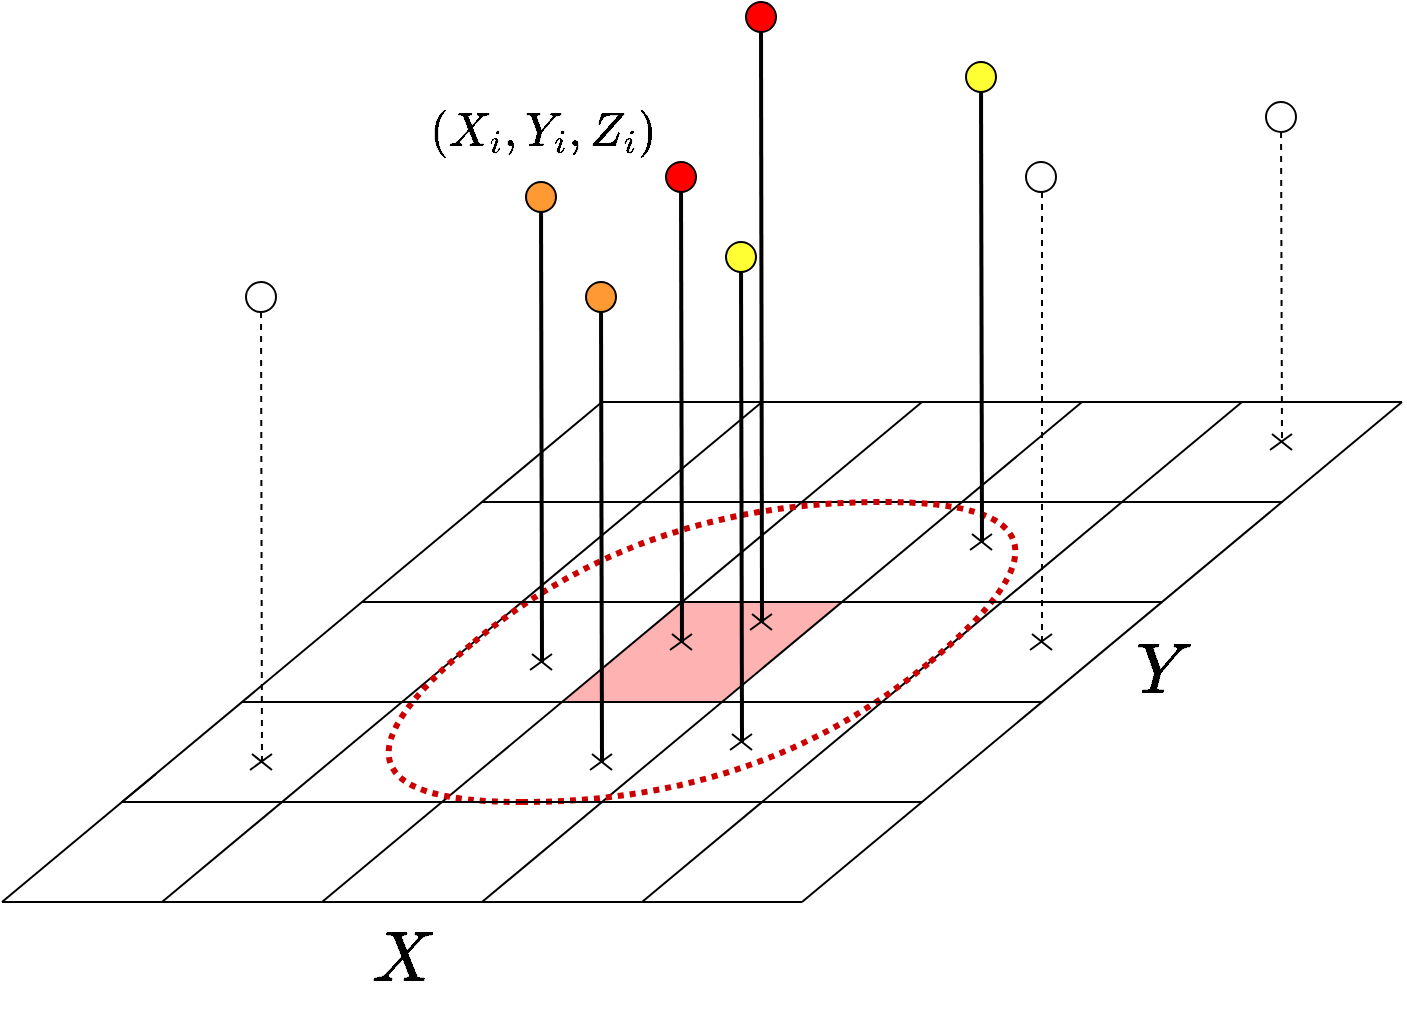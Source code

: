 <mxfile version="24.7.8">
  <diagram name="Page-1" id="sEtmTvHNIr7mzB_GdHuX">
    <mxGraphModel dx="1257" dy="805" grid="1" gridSize="10" guides="1" tooltips="1" connect="1" arrows="1" fold="1" page="1" pageScale="1" pageWidth="850" pageHeight="1100" math="1" shadow="0">
      <root>
        <mxCell id="0" />
        <mxCell id="1" parent="0" />
        <mxCell id="xdnr9z3-dwy1BLktOAw8-111" value="" style="shape=parallelogram;perimeter=parallelogramPerimeter;whiteSpace=wrap;html=1;fixedSize=1;size=59.5;fillColor=#FF0000;strokeColor=none;fillOpacity=30;" vertex="1" parent="1">
          <mxGeometry x="520" y="330" width="140" height="50" as="geometry" />
        </mxCell>
        <mxCell id="xdnr9z3-dwy1BLktOAw8-13" value="" style="endArrow=none;html=1;rounded=0;" edge="1" parent="1">
          <mxGeometry width="50" height="50" relative="1" as="geometry">
            <mxPoint x="480" y="280" as="sourcePoint" />
            <mxPoint x="880" y="280" as="targetPoint" />
          </mxGeometry>
        </mxCell>
        <mxCell id="xdnr9z3-dwy1BLktOAw8-19" value="" style="endArrow=none;html=1;rounded=0;" edge="1" parent="1">
          <mxGeometry width="50" height="50" relative="1" as="geometry">
            <mxPoint x="240" y="480" as="sourcePoint" />
            <mxPoint x="540" y="230" as="targetPoint" />
          </mxGeometry>
        </mxCell>
        <mxCell id="xdnr9z3-dwy1BLktOAw8-22" value="" style="endArrow=none;html=1;rounded=0;" edge="1" parent="1">
          <mxGeometry width="50" height="50" relative="1" as="geometry">
            <mxPoint x="320" y="480" as="sourcePoint" />
            <mxPoint x="620" y="230" as="targetPoint" />
          </mxGeometry>
        </mxCell>
        <mxCell id="xdnr9z3-dwy1BLktOAw8-23" value="" style="endArrow=none;html=1;rounded=0;" edge="1" parent="1">
          <mxGeometry width="50" height="50" relative="1" as="geometry">
            <mxPoint x="400" y="480" as="sourcePoint" />
            <mxPoint x="700" y="230" as="targetPoint" />
          </mxGeometry>
        </mxCell>
        <mxCell id="xdnr9z3-dwy1BLktOAw8-24" value="" style="endArrow=none;html=1;rounded=0;" edge="1" parent="1">
          <mxGeometry width="50" height="50" relative="1" as="geometry">
            <mxPoint x="480" y="480" as="sourcePoint" />
            <mxPoint x="780" y="230" as="targetPoint" />
          </mxGeometry>
        </mxCell>
        <mxCell id="xdnr9z3-dwy1BLktOAw8-25" value="" style="endArrow=none;html=1;rounded=0;" edge="1" parent="1">
          <mxGeometry width="50" height="50" relative="1" as="geometry">
            <mxPoint x="560" y="480" as="sourcePoint" />
            <mxPoint x="860" y="230" as="targetPoint" />
          </mxGeometry>
        </mxCell>
        <mxCell id="xdnr9z3-dwy1BLktOAw8-26" value="" style="endArrow=none;html=1;rounded=0;" edge="1" parent="1">
          <mxGeometry width="50" height="50" relative="1" as="geometry">
            <mxPoint x="640" y="480" as="sourcePoint" />
            <mxPoint x="940" y="230" as="targetPoint" />
          </mxGeometry>
        </mxCell>
        <mxCell id="xdnr9z3-dwy1BLktOAw8-48" value="" style="endArrow=none;html=1;rounded=0;curved=1;dashed=1;dashPattern=1 1;strokeColor=#CC0000;strokeWidth=3;" edge="1" parent="1">
          <mxGeometry width="50" height="50" relative="1" as="geometry">
            <mxPoint x="500" y="430" as="sourcePoint" />
            <mxPoint x="704" y="360" as="targetPoint" />
            <Array as="points">
              <mxPoint x="620" y="430" />
            </Array>
          </mxGeometry>
        </mxCell>
        <mxCell id="xdnr9z3-dwy1BLktOAw8-52" value="" style="endArrow=none;html=1;rounded=0;curved=1;dashed=1;dashPattern=1 1;strokeColor=#CC0000;strokeWidth=3;" edge="1" parent="1">
          <mxGeometry width="50" height="50" relative="1" as="geometry">
            <mxPoint x="704" y="360" as="sourcePoint" />
            <mxPoint x="680" y="280" as="targetPoint" />
            <Array as="points">
              <mxPoint x="800" y="280" />
            </Array>
          </mxGeometry>
        </mxCell>
        <mxCell id="xdnr9z3-dwy1BLktOAw8-53" value="" style="endArrow=none;html=1;rounded=0;curved=1;dashed=1;dashPattern=1 1;strokeColor=#CC0000;strokeWidth=3;" edge="1" parent="1">
          <mxGeometry width="50" height="50" relative="1" as="geometry">
            <mxPoint x="476" y="350" as="sourcePoint" />
            <mxPoint x="680" y="280" as="targetPoint" />
            <Array as="points">
              <mxPoint x="560" y="280" />
            </Array>
          </mxGeometry>
        </mxCell>
        <mxCell id="xdnr9z3-dwy1BLktOAw8-54" value="" style="endArrow=none;html=1;rounded=0;curved=1;dashed=1;dashPattern=1 1;strokeColor=#CC0000;strokeWidth=3;" edge="1" parent="1">
          <mxGeometry width="50" height="50" relative="1" as="geometry">
            <mxPoint x="500" y="430" as="sourcePoint" />
            <mxPoint x="476" y="350" as="targetPoint" />
            <Array as="points">
              <mxPoint x="380" y="430" />
            </Array>
          </mxGeometry>
        </mxCell>
        <mxCell id="xdnr9z3-dwy1BLktOAw8-55" value="" style="endArrow=none;html=1;rounded=0;" edge="1" parent="1">
          <mxGeometry width="50" height="50" relative="1" as="geometry">
            <mxPoint x="540" y="230" as="sourcePoint" />
            <mxPoint x="940" y="230" as="targetPoint" />
          </mxGeometry>
        </mxCell>
        <mxCell id="xdnr9z3-dwy1BLktOAw8-56" value="" style="endArrow=none;html=1;rounded=0;" edge="1" parent="1">
          <mxGeometry width="50" height="50" relative="1" as="geometry">
            <mxPoint x="420" y="330" as="sourcePoint" />
            <mxPoint x="820" y="330" as="targetPoint" />
          </mxGeometry>
        </mxCell>
        <mxCell id="xdnr9z3-dwy1BLktOAw8-57" value="" style="endArrow=none;html=1;rounded=0;" edge="1" parent="1">
          <mxGeometry width="50" height="50" relative="1" as="geometry">
            <mxPoint x="360" y="380" as="sourcePoint" />
            <mxPoint x="760" y="380" as="targetPoint" />
          </mxGeometry>
        </mxCell>
        <mxCell id="xdnr9z3-dwy1BLktOAw8-58" value="" style="endArrow=none;html=1;rounded=0;" edge="1" parent="1">
          <mxGeometry width="50" height="50" relative="1" as="geometry">
            <mxPoint x="300" y="430" as="sourcePoint" />
            <mxPoint x="700" y="430" as="targetPoint" />
          </mxGeometry>
        </mxCell>
        <mxCell id="xdnr9z3-dwy1BLktOAw8-61" value="" style="endArrow=none;html=1;rounded=0;" edge="1" parent="1">
          <mxGeometry width="50" height="50" relative="1" as="geometry">
            <mxPoint x="240" y="480" as="sourcePoint" />
            <mxPoint x="640" y="480" as="targetPoint" />
          </mxGeometry>
        </mxCell>
        <mxCell id="xdnr9z3-dwy1BLktOAw8-62" value="" style="ellipse;whiteSpace=wrap;html=1;aspect=fixed;fillColor=#FFFF33;" vertex="1" parent="1">
          <mxGeometry x="602" y="150" width="15" height="15" as="geometry" />
        </mxCell>
        <mxCell id="xdnr9z3-dwy1BLktOAw8-63" value="" style="endArrow=none;html=1;strokeWidth=2;rounded=0;" edge="1" parent="1" source="xdnr9z3-dwy1BLktOAw8-62">
          <mxGeometry width="50" height="50" relative="1" as="geometry">
            <mxPoint x="550" y="90" as="sourcePoint" />
            <mxPoint x="610" y="400" as="targetPoint" />
          </mxGeometry>
        </mxCell>
        <mxCell id="xdnr9z3-dwy1BLktOAw8-64" value="" style="ellipse;whiteSpace=wrap;html=1;aspect=fixed;fillColor=#FF0000;" vertex="1" parent="1">
          <mxGeometry x="572" y="110" width="15" height="15" as="geometry" />
        </mxCell>
        <mxCell id="xdnr9z3-dwy1BLktOAw8-65" value="" style="endArrow=none;html=1;strokeWidth=2;rounded=0;" edge="1" parent="1" source="xdnr9z3-dwy1BLktOAw8-64">
          <mxGeometry width="50" height="50" relative="1" as="geometry">
            <mxPoint x="520" y="40" as="sourcePoint" />
            <mxPoint x="580" y="350" as="targetPoint" />
          </mxGeometry>
        </mxCell>
        <mxCell id="xdnr9z3-dwy1BLktOAw8-67" value="" style="ellipse;whiteSpace=wrap;html=1;aspect=fixed;fillColor=#FF0000;" vertex="1" parent="1">
          <mxGeometry x="612" y="30" width="15" height="15" as="geometry" />
        </mxCell>
        <mxCell id="xdnr9z3-dwy1BLktOAw8-68" value="" style="endArrow=none;html=1;strokeWidth=2;rounded=0;" edge="1" parent="1" source="xdnr9z3-dwy1BLktOAw8-67">
          <mxGeometry width="50" height="50" relative="1" as="geometry">
            <mxPoint x="560" y="30" as="sourcePoint" />
            <mxPoint x="620" y="340" as="targetPoint" />
          </mxGeometry>
        </mxCell>
        <mxCell id="xdnr9z3-dwy1BLktOAw8-71" value="" style="ellipse;whiteSpace=wrap;html=1;aspect=fixed;fillColor=#FF9933;" vertex="1" parent="1">
          <mxGeometry x="502" y="120" width="15" height="15" as="geometry" />
        </mxCell>
        <mxCell id="xdnr9z3-dwy1BLktOAw8-72" value="" style="endArrow=none;html=1;strokeWidth=2;rounded=0;" edge="1" parent="1" source="xdnr9z3-dwy1BLktOAw8-71">
          <mxGeometry width="50" height="50" relative="1" as="geometry">
            <mxPoint x="450" y="50" as="sourcePoint" />
            <mxPoint x="510" y="360" as="targetPoint" />
          </mxGeometry>
        </mxCell>
        <mxCell id="xdnr9z3-dwy1BLktOAw8-73" value="" style="ellipse;whiteSpace=wrap;html=1;aspect=fixed;fillColor=#FF9933;" vertex="1" parent="1">
          <mxGeometry x="532" y="170" width="15" height="15" as="geometry" />
        </mxCell>
        <mxCell id="xdnr9z3-dwy1BLktOAw8-74" value="" style="endArrow=none;html=1;strokeWidth=2;rounded=0;" edge="1" parent="1" source="xdnr9z3-dwy1BLktOAw8-73">
          <mxGeometry width="50" height="50" relative="1" as="geometry">
            <mxPoint x="480" y="100" as="sourcePoint" />
            <mxPoint x="540" y="410" as="targetPoint" />
          </mxGeometry>
        </mxCell>
        <mxCell id="xdnr9z3-dwy1BLktOAw8-75" value="" style="ellipse;whiteSpace=wrap;html=1;aspect=fixed;fillColor=#FFFF33;" vertex="1" parent="1">
          <mxGeometry x="722" y="60" width="15" height="15" as="geometry" />
        </mxCell>
        <mxCell id="xdnr9z3-dwy1BLktOAw8-76" value="" style="endArrow=none;html=1;strokeWidth=2;rounded=0;" edge="1" parent="1" source="xdnr9z3-dwy1BLktOAw8-75">
          <mxGeometry width="50" height="50" relative="1" as="geometry">
            <mxPoint x="670" y="-10" as="sourcePoint" />
            <mxPoint x="730" y="300" as="targetPoint" />
          </mxGeometry>
        </mxCell>
        <mxCell id="xdnr9z3-dwy1BLktOAw8-77" value="" style="ellipse;whiteSpace=wrap;html=1;aspect=fixed;" vertex="1" parent="1">
          <mxGeometry x="362" y="170" width="15" height="15" as="geometry" />
        </mxCell>
        <mxCell id="xdnr9z3-dwy1BLktOAw8-78" value="" style="endArrow=none;dashed=1;html=1;strokeWidth=1;rounded=0;" edge="1" parent="1" source="xdnr9z3-dwy1BLktOAw8-77">
          <mxGeometry width="50" height="50" relative="1" as="geometry">
            <mxPoint x="310" y="100" as="sourcePoint" />
            <mxPoint x="370" y="410" as="targetPoint" />
          </mxGeometry>
        </mxCell>
        <mxCell id="xdnr9z3-dwy1BLktOAw8-79" value="" style="ellipse;whiteSpace=wrap;html=1;aspect=fixed;fillColor=#FFFFFF;" vertex="1" parent="1">
          <mxGeometry x="752" y="110" width="15" height="15" as="geometry" />
        </mxCell>
        <mxCell id="xdnr9z3-dwy1BLktOAw8-80" value="" style="endArrow=none;dashed=1;html=1;strokeWidth=1;rounded=0;" edge="1" parent="1">
          <mxGeometry width="50" height="50" relative="1" as="geometry">
            <mxPoint x="760" y="125" as="sourcePoint" />
            <mxPoint x="760" y="350" as="targetPoint" />
          </mxGeometry>
        </mxCell>
        <mxCell id="xdnr9z3-dwy1BLktOAw8-81" value="" style="ellipse;whiteSpace=wrap;html=1;aspect=fixed;" vertex="1" parent="1">
          <mxGeometry x="872" y="80" width="15" height="15" as="geometry" />
        </mxCell>
        <mxCell id="xdnr9z3-dwy1BLktOAw8-82" value="" style="endArrow=none;dashed=1;html=1;strokeWidth=1;rounded=0;" edge="1" parent="1" source="xdnr9z3-dwy1BLktOAw8-81">
          <mxGeometry width="50" height="50" relative="1" as="geometry">
            <mxPoint x="820" y="-60" as="sourcePoint" />
            <mxPoint x="880" y="250" as="targetPoint" />
          </mxGeometry>
        </mxCell>
        <mxCell id="xdnr9z3-dwy1BLktOAw8-83" value="" style="endArrow=none;html=1;rounded=0;" edge="1" parent="1">
          <mxGeometry width="50" height="50" relative="1" as="geometry">
            <mxPoint x="300" y="430" as="sourcePoint" />
            <mxPoint x="317" y="416" as="targetPoint" />
          </mxGeometry>
        </mxCell>
        <mxCell id="xdnr9z3-dwy1BLktOAw8-84" value="" style="endArrow=none;html=1;rounded=0;" edge="1" parent="1">
          <mxGeometry width="50" height="50" relative="1" as="geometry">
            <mxPoint x="364" y="414" as="sourcePoint" />
            <mxPoint x="375" y="406" as="targetPoint" />
          </mxGeometry>
        </mxCell>
        <mxCell id="xdnr9z3-dwy1BLktOAw8-86" value="" style="endArrow=none;html=1;rounded=0;" edge="1" parent="1">
          <mxGeometry width="50" height="50" relative="1" as="geometry">
            <mxPoint x="375" y="414" as="sourcePoint" />
            <mxPoint x="365" y="406" as="targetPoint" />
          </mxGeometry>
        </mxCell>
        <mxCell id="xdnr9z3-dwy1BLktOAw8-87" value="" style="endArrow=none;html=1;rounded=0;" edge="1" parent="1">
          <mxGeometry width="50" height="50" relative="1" as="geometry">
            <mxPoint x="534" y="414" as="sourcePoint" />
            <mxPoint x="545" y="406" as="targetPoint" />
          </mxGeometry>
        </mxCell>
        <mxCell id="xdnr9z3-dwy1BLktOAw8-88" value="" style="endArrow=none;html=1;rounded=0;" edge="1" parent="1">
          <mxGeometry width="50" height="50" relative="1" as="geometry">
            <mxPoint x="545" y="414" as="sourcePoint" />
            <mxPoint x="535" y="406" as="targetPoint" />
          </mxGeometry>
        </mxCell>
        <mxCell id="xdnr9z3-dwy1BLktOAw8-89" value="" style="endArrow=none;html=1;rounded=0;" edge="1" parent="1">
          <mxGeometry width="50" height="50" relative="1" as="geometry">
            <mxPoint x="604" y="404" as="sourcePoint" />
            <mxPoint x="615" y="396" as="targetPoint" />
          </mxGeometry>
        </mxCell>
        <mxCell id="xdnr9z3-dwy1BLktOAw8-90" value="" style="endArrow=none;html=1;rounded=0;" edge="1" parent="1">
          <mxGeometry width="50" height="50" relative="1" as="geometry">
            <mxPoint x="615" y="404" as="sourcePoint" />
            <mxPoint x="605" y="396" as="targetPoint" />
          </mxGeometry>
        </mxCell>
        <mxCell id="xdnr9z3-dwy1BLktOAw8-91" value="" style="endArrow=none;html=1;rounded=0;" edge="1" parent="1">
          <mxGeometry width="50" height="50" relative="1" as="geometry">
            <mxPoint x="574" y="354" as="sourcePoint" />
            <mxPoint x="585" y="346" as="targetPoint" />
          </mxGeometry>
        </mxCell>
        <mxCell id="xdnr9z3-dwy1BLktOAw8-92" value="" style="endArrow=none;html=1;rounded=0;" edge="1" parent="1">
          <mxGeometry width="50" height="50" relative="1" as="geometry">
            <mxPoint x="585" y="354" as="sourcePoint" />
            <mxPoint x="575" y="346" as="targetPoint" />
          </mxGeometry>
        </mxCell>
        <mxCell id="xdnr9z3-dwy1BLktOAw8-93" value="" style="endArrow=none;html=1;rounded=0;" edge="1" parent="1">
          <mxGeometry width="50" height="50" relative="1" as="geometry">
            <mxPoint x="504" y="364" as="sourcePoint" />
            <mxPoint x="515" y="356" as="targetPoint" />
          </mxGeometry>
        </mxCell>
        <mxCell id="xdnr9z3-dwy1BLktOAw8-94" value="" style="endArrow=none;html=1;rounded=0;" edge="1" parent="1">
          <mxGeometry width="50" height="50" relative="1" as="geometry">
            <mxPoint x="515" y="364" as="sourcePoint" />
            <mxPoint x="505" y="356" as="targetPoint" />
          </mxGeometry>
        </mxCell>
        <mxCell id="xdnr9z3-dwy1BLktOAw8-95" value="" style="endArrow=none;html=1;rounded=0;" edge="1" parent="1">
          <mxGeometry width="50" height="50" relative="1" as="geometry">
            <mxPoint x="614" y="344" as="sourcePoint" />
            <mxPoint x="625" y="336" as="targetPoint" />
          </mxGeometry>
        </mxCell>
        <mxCell id="xdnr9z3-dwy1BLktOAw8-96" value="" style="endArrow=none;html=1;rounded=0;" edge="1" parent="1">
          <mxGeometry width="50" height="50" relative="1" as="geometry">
            <mxPoint x="625" y="344" as="sourcePoint" />
            <mxPoint x="615" y="336" as="targetPoint" />
          </mxGeometry>
        </mxCell>
        <mxCell id="xdnr9z3-dwy1BLktOAw8-97" value="" style="endArrow=none;html=1;rounded=0;" edge="1" parent="1">
          <mxGeometry width="50" height="50" relative="1" as="geometry">
            <mxPoint x="724" y="304" as="sourcePoint" />
            <mxPoint x="735" y="296" as="targetPoint" />
          </mxGeometry>
        </mxCell>
        <mxCell id="xdnr9z3-dwy1BLktOAw8-98" value="" style="endArrow=none;html=1;rounded=0;" edge="1" parent="1">
          <mxGeometry width="50" height="50" relative="1" as="geometry">
            <mxPoint x="735" y="304" as="sourcePoint" />
            <mxPoint x="725" y="296" as="targetPoint" />
          </mxGeometry>
        </mxCell>
        <mxCell id="xdnr9z3-dwy1BLktOAw8-99" value="" style="endArrow=none;html=1;rounded=0;" edge="1" parent="1">
          <mxGeometry width="50" height="50" relative="1" as="geometry">
            <mxPoint x="754" y="354" as="sourcePoint" />
            <mxPoint x="765" y="346" as="targetPoint" />
          </mxGeometry>
        </mxCell>
        <mxCell id="xdnr9z3-dwy1BLktOAw8-100" value="" style="endArrow=none;html=1;rounded=0;" edge="1" parent="1">
          <mxGeometry width="50" height="50" relative="1" as="geometry">
            <mxPoint x="765" y="354" as="sourcePoint" />
            <mxPoint x="755" y="346" as="targetPoint" />
          </mxGeometry>
        </mxCell>
        <mxCell id="xdnr9z3-dwy1BLktOAw8-101" value="" style="endArrow=none;html=1;rounded=0;" edge="1" parent="1">
          <mxGeometry width="50" height="50" relative="1" as="geometry">
            <mxPoint x="874" y="254" as="sourcePoint" />
            <mxPoint x="885" y="246" as="targetPoint" />
          </mxGeometry>
        </mxCell>
        <mxCell id="xdnr9z3-dwy1BLktOAw8-102" value="" style="endArrow=none;html=1;rounded=0;" edge="1" parent="1">
          <mxGeometry width="50" height="50" relative="1" as="geometry">
            <mxPoint x="885" y="254" as="sourcePoint" />
            <mxPoint x="875" y="246" as="targetPoint" />
          </mxGeometry>
        </mxCell>
        <mxCell id="xdnr9z3-dwy1BLktOAw8-103" value="\(X\)" style="text;html=1;align=center;verticalAlign=middle;resizable=0;points=[];autosize=1;strokeColor=none;fillColor=none;fontSize=30;" vertex="1" parent="1">
          <mxGeometry x="400" y="484" width="80" height="50" as="geometry" />
        </mxCell>
        <mxCell id="xdnr9z3-dwy1BLktOAw8-104" value="&lt;div style=&quot;font-size: 30px;&quot;&gt;\(Y\)&lt;/div&gt;" style="text;html=1;align=center;verticalAlign=middle;resizable=0;points=[];autosize=1;strokeColor=none;fillColor=none;fontSize=30;" vertex="1" parent="1">
          <mxGeometry x="780" y="340" width="80" height="50" as="geometry" />
        </mxCell>
        <mxCell id="xdnr9z3-dwy1BLktOAw8-106" value="&lt;font style=&quot;font-size: 20px;&quot;&gt;\((X_i, Y_i, Z_i)\)&lt;/font&gt;" style="text;html=1;align=center;verticalAlign=middle;resizable=0;points=[];autosize=1;strokeColor=none;fillColor=none;" vertex="1" parent="1">
          <mxGeometry x="424.5" y="75" width="170" height="40" as="geometry" />
        </mxCell>
      </root>
    </mxGraphModel>
  </diagram>
</mxfile>
